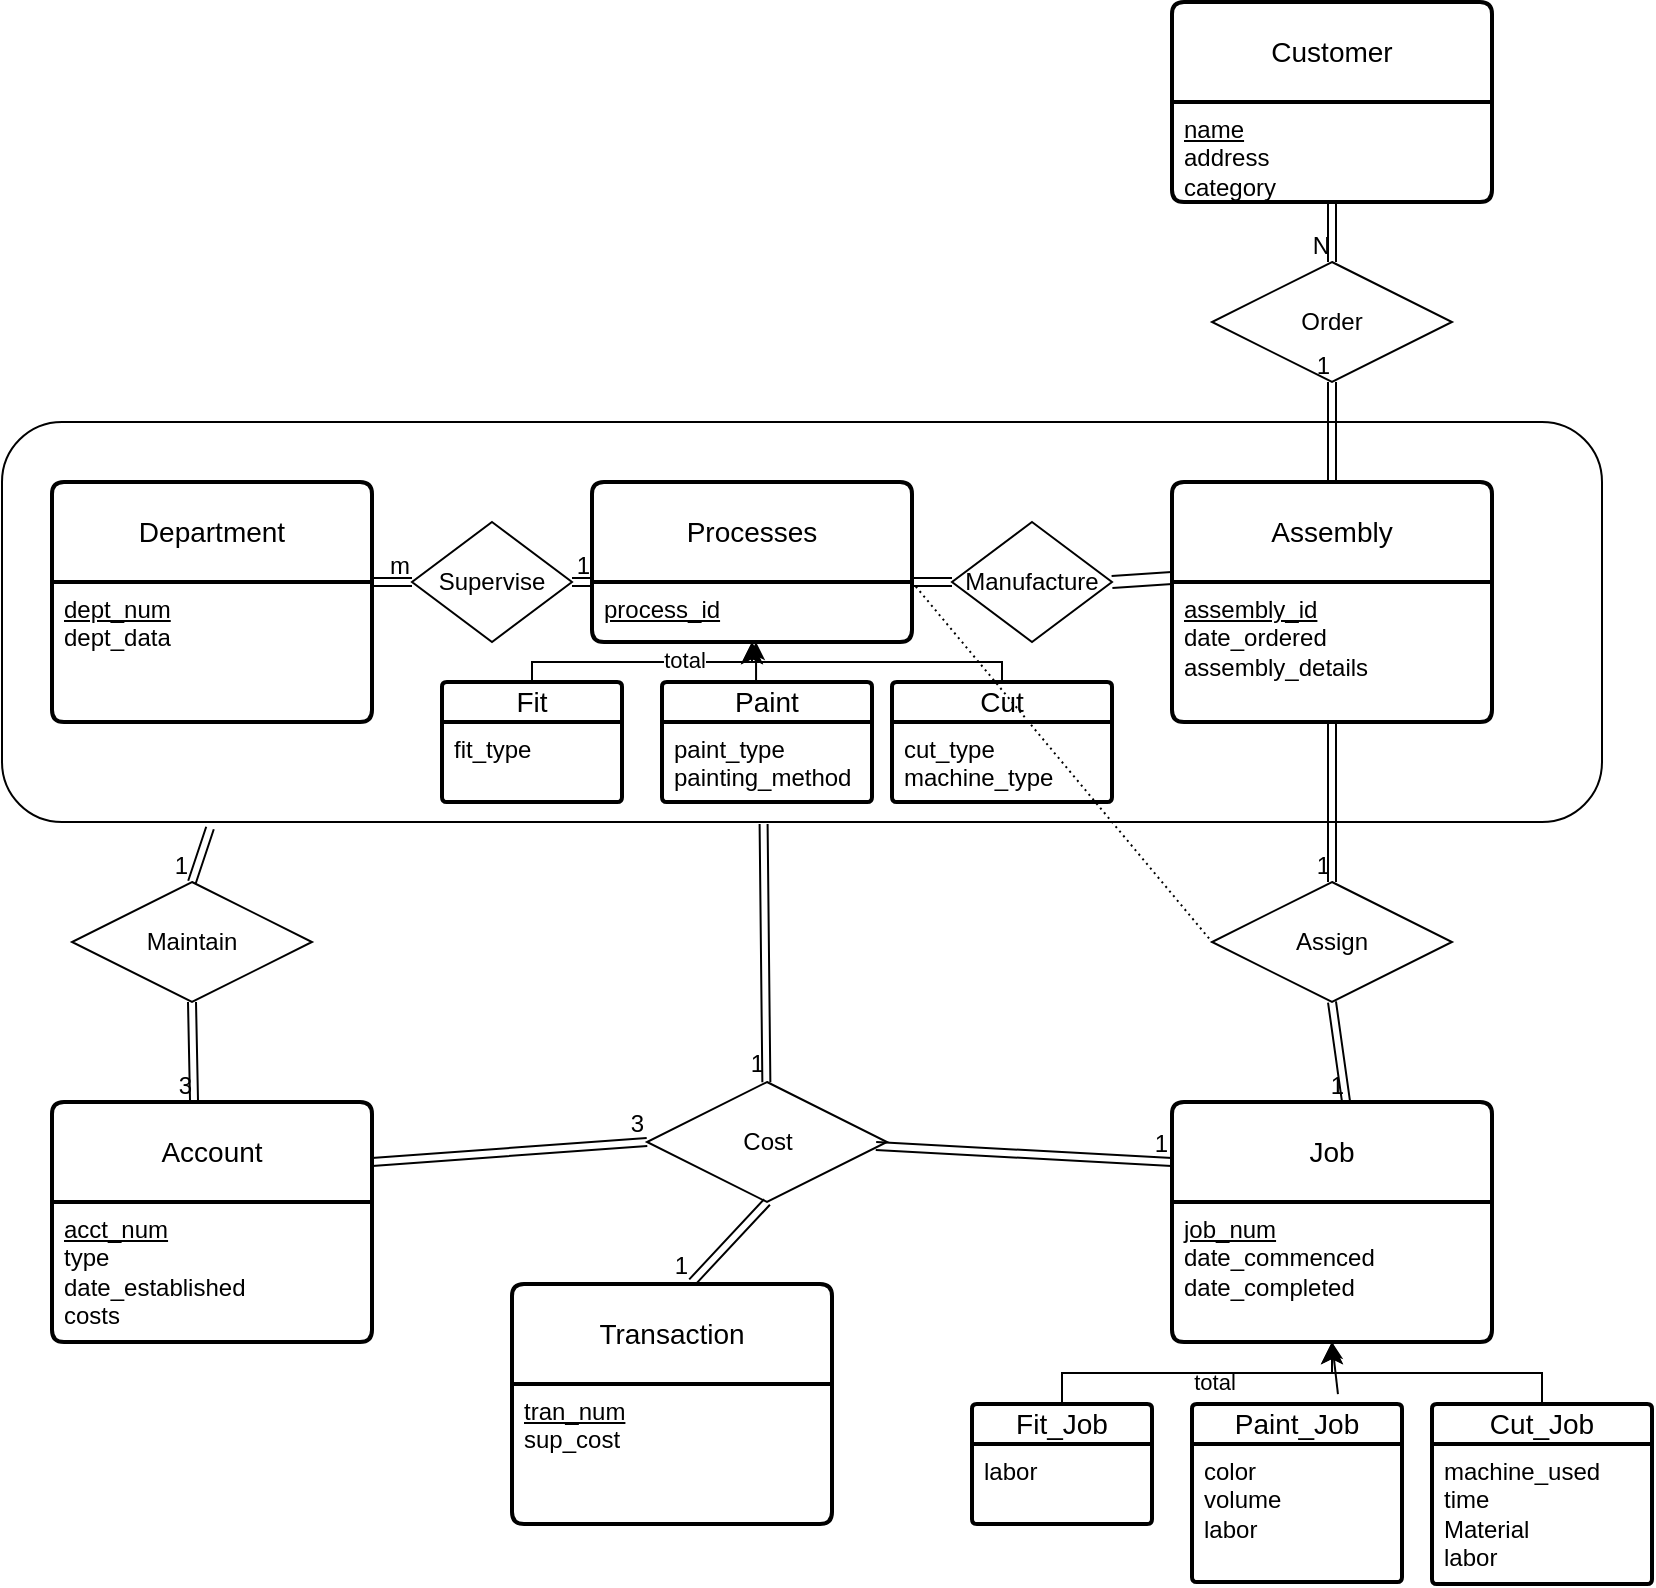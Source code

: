 <mxfile version="21.8.2" type="github">
  <diagram id="R2lEEEUBdFMjLlhIrx00" name="Page-1">
    <mxGraphModel dx="954" dy="602" grid="1" gridSize="10" guides="1" tooltips="1" connect="1" arrows="1" fold="1" page="1" pageScale="1" pageWidth="850" pageHeight="1100" math="0" shadow="0" extFonts="Permanent Marker^https://fonts.googleapis.com/css?family=Permanent+Marker">
      <root>
        <mxCell id="0" />
        <mxCell id="1" parent="0" />
        <mxCell id="kHFKjKP2GJQcHjbetvcE-1" value="" style="rounded=1;whiteSpace=wrap;html=1;" vertex="1" parent="1">
          <mxGeometry x="25" y="220" width="800" height="200" as="geometry" />
        </mxCell>
        <mxCell id="kHFKjKP2GJQcHjbetvcE-2" value="Customer" style="swimlane;childLayout=stackLayout;horizontal=1;startSize=50;horizontalStack=0;rounded=1;fontSize=14;fontStyle=0;strokeWidth=2;resizeParent=0;resizeLast=1;shadow=0;dashed=0;align=center;arcSize=4;whiteSpace=wrap;html=1;" vertex="1" parent="1">
          <mxGeometry x="610" y="10" width="160" height="100" as="geometry" />
        </mxCell>
        <mxCell id="kHFKjKP2GJQcHjbetvcE-3" value="&lt;div&gt;&lt;u&gt;name&lt;/u&gt;&lt;/div&gt;&lt;div&gt;address&lt;/div&gt;&lt;div&gt;category&lt;br&gt;&lt;/div&gt;" style="align=left;strokeColor=none;fillColor=none;spacingLeft=4;fontSize=12;verticalAlign=top;resizable=0;rotatable=0;part=1;html=1;" vertex="1" parent="kHFKjKP2GJQcHjbetvcE-2">
          <mxGeometry y="50" width="160" height="50" as="geometry" />
        </mxCell>
        <mxCell id="kHFKjKP2GJQcHjbetvcE-4" style="edgeStyle=orthogonalEdgeStyle;rounded=0;orthogonalLoop=1;jettySize=auto;html=1;exitX=0.5;exitY=1;exitDx=0;exitDy=0;" edge="1" parent="kHFKjKP2GJQcHjbetvcE-2" source="kHFKjKP2GJQcHjbetvcE-3" target="kHFKjKP2GJQcHjbetvcE-3">
          <mxGeometry relative="1" as="geometry" />
        </mxCell>
        <mxCell id="kHFKjKP2GJQcHjbetvcE-5" value="Order" style="shape=rhombus;perimeter=rhombusPerimeter;whiteSpace=wrap;html=1;align=center;" vertex="1" parent="1">
          <mxGeometry x="630" y="140" width="120" height="60" as="geometry" />
        </mxCell>
        <mxCell id="kHFKjKP2GJQcHjbetvcE-6" value="Assembly" style="swimlane;childLayout=stackLayout;horizontal=1;startSize=50;horizontalStack=0;rounded=1;fontSize=14;fontStyle=0;strokeWidth=2;resizeParent=0;resizeLast=1;shadow=0;dashed=0;align=center;arcSize=4;whiteSpace=wrap;html=1;" vertex="1" parent="1">
          <mxGeometry x="610" y="250" width="160" height="120" as="geometry" />
        </mxCell>
        <mxCell id="kHFKjKP2GJQcHjbetvcE-7" value="&lt;div&gt;&lt;u&gt;assembly_id&lt;/u&gt;&lt;/div&gt;&lt;div&gt;date_ordered&lt;/div&gt;&lt;div&gt;assembly_details&lt;br&gt;&lt;/div&gt;" style="align=left;strokeColor=none;fillColor=none;spacingLeft=4;fontSize=12;verticalAlign=top;resizable=0;rotatable=0;part=1;html=1;" vertex="1" parent="kHFKjKP2GJQcHjbetvcE-6">
          <mxGeometry y="50" width="160" height="70" as="geometry" />
        </mxCell>
        <mxCell id="kHFKjKP2GJQcHjbetvcE-8" value="Processes" style="swimlane;childLayout=stackLayout;horizontal=1;startSize=50;horizontalStack=0;rounded=1;fontSize=14;fontStyle=0;strokeWidth=2;resizeParent=0;resizeLast=1;shadow=0;dashed=0;align=center;arcSize=4;whiteSpace=wrap;html=1;" vertex="1" parent="1">
          <mxGeometry x="320" y="250" width="160" height="80" as="geometry" />
        </mxCell>
        <mxCell id="kHFKjKP2GJQcHjbetvcE-9" value="&lt;u&gt;process_id&lt;/u&gt;" style="align=left;strokeColor=none;fillColor=none;spacingLeft=4;fontSize=12;verticalAlign=top;resizable=0;rotatable=0;part=1;html=1;" vertex="1" parent="kHFKjKP2GJQcHjbetvcE-8">
          <mxGeometry y="50" width="160" height="30" as="geometry" />
        </mxCell>
        <mxCell id="kHFKjKP2GJQcHjbetvcE-10" value="Manufacture" style="shape=rhombus;perimeter=rhombusPerimeter;whiteSpace=wrap;html=1;align=center;" vertex="1" parent="1">
          <mxGeometry x="500" y="270" width="80" height="60" as="geometry" />
        </mxCell>
        <mxCell id="kHFKjKP2GJQcHjbetvcE-11" value="Supervise" style="shape=rhombus;perimeter=rhombusPerimeter;whiteSpace=wrap;html=1;align=center;" vertex="1" parent="1">
          <mxGeometry x="230" y="270" width="80" height="60" as="geometry" />
        </mxCell>
        <mxCell id="kHFKjKP2GJQcHjbetvcE-16" value="Department" style="swimlane;childLayout=stackLayout;horizontal=1;startSize=50;horizontalStack=0;rounded=1;fontSize=14;fontStyle=0;strokeWidth=2;resizeParent=0;resizeLast=1;shadow=0;dashed=0;align=center;arcSize=4;whiteSpace=wrap;html=1;" vertex="1" parent="1">
          <mxGeometry x="50" y="250" width="160" height="120" as="geometry" />
        </mxCell>
        <mxCell id="kHFKjKP2GJQcHjbetvcE-17" value="&lt;div&gt;&lt;u&gt;dept_num&lt;/u&gt;&lt;/div&gt;&lt;div&gt;dept_data&lt;br&gt;&lt;/div&gt;" style="align=left;strokeColor=none;fillColor=none;spacingLeft=4;fontSize=12;verticalAlign=top;resizable=0;rotatable=0;part=1;html=1;" vertex="1" parent="kHFKjKP2GJQcHjbetvcE-16">
          <mxGeometry y="50" width="160" height="70" as="geometry" />
        </mxCell>
        <mxCell id="kHFKjKP2GJQcHjbetvcE-20" value="Fit" style="swimlane;childLayout=stackLayout;horizontal=1;startSize=20;horizontalStack=0;rounded=1;fontSize=14;fontStyle=0;strokeWidth=2;resizeParent=0;resizeLast=1;shadow=0;dashed=0;align=center;arcSize=4;whiteSpace=wrap;html=1;" vertex="1" parent="1">
          <mxGeometry x="245" y="350" width="90" height="60" as="geometry">
            <mxRectangle x="210" y="10" width="60" height="50" as="alternateBounds" />
          </mxGeometry>
        </mxCell>
        <mxCell id="kHFKjKP2GJQcHjbetvcE-21" value="fit_type" style="align=left;strokeColor=none;fillColor=none;spacingLeft=4;fontSize=12;verticalAlign=top;resizable=0;rotatable=0;part=1;html=1;" vertex="1" parent="kHFKjKP2GJQcHjbetvcE-20">
          <mxGeometry y="20" width="90" height="40" as="geometry" />
        </mxCell>
        <mxCell id="kHFKjKP2GJQcHjbetvcE-23" value="Paint" style="swimlane;childLayout=stackLayout;horizontal=1;startSize=20;horizontalStack=0;rounded=1;fontSize=14;fontStyle=0;strokeWidth=2;resizeParent=0;resizeLast=1;shadow=0;dashed=0;align=center;arcSize=4;whiteSpace=wrap;html=1;" vertex="1" parent="1">
          <mxGeometry x="355" y="350" width="105" height="60" as="geometry">
            <mxRectangle x="210" y="10" width="60" height="50" as="alternateBounds" />
          </mxGeometry>
        </mxCell>
        <mxCell id="kHFKjKP2GJQcHjbetvcE-24" value="&lt;div&gt;paint_type&lt;/div&gt;&lt;div&gt;painting_method&lt;/div&gt;&lt;div&gt;&lt;br&gt;&lt;/div&gt;" style="align=left;strokeColor=none;fillColor=none;spacingLeft=4;fontSize=12;verticalAlign=top;resizable=0;rotatable=0;part=1;html=1;" vertex="1" parent="kHFKjKP2GJQcHjbetvcE-23">
          <mxGeometry y="20" width="105" height="40" as="geometry" />
        </mxCell>
        <mxCell id="kHFKjKP2GJQcHjbetvcE-25" value="Cut" style="swimlane;childLayout=stackLayout;horizontal=1;startSize=20;horizontalStack=0;rounded=1;fontSize=14;fontStyle=0;strokeWidth=2;resizeParent=0;resizeLast=1;shadow=0;dashed=0;align=center;arcSize=4;whiteSpace=wrap;html=1;" vertex="1" parent="1">
          <mxGeometry x="470" y="350" width="110" height="60" as="geometry">
            <mxRectangle x="210" y="10" width="60" height="50" as="alternateBounds" />
          </mxGeometry>
        </mxCell>
        <mxCell id="kHFKjKP2GJQcHjbetvcE-26" value="&lt;div&gt;cut_type&lt;/div&gt;&lt;div&gt;machine_type&lt;br&gt;&lt;/div&gt;" style="align=left;strokeColor=none;fillColor=none;spacingLeft=4;fontSize=12;verticalAlign=top;resizable=0;rotatable=0;part=1;html=1;" vertex="1" parent="kHFKjKP2GJQcHjbetvcE-25">
          <mxGeometry y="20" width="110" height="40" as="geometry" />
        </mxCell>
        <mxCell id="kHFKjKP2GJQcHjbetvcE-29" value="" style="edgeStyle=elbowEdgeStyle;elbow=vertical;endArrow=classic;html=1;curved=0;rounded=0;endSize=8;startSize=8;exitX=0.5;exitY=0;exitDx=0;exitDy=0;entryX=0.5;entryY=1;entryDx=0;entryDy=0;" edge="1" parent="1" source="kHFKjKP2GJQcHjbetvcE-20" target="kHFKjKP2GJQcHjbetvcE-9">
          <mxGeometry width="50" height="50" relative="1" as="geometry">
            <mxPoint x="400" y="180" as="sourcePoint" />
            <mxPoint x="450" y="130" as="targetPoint" />
          </mxGeometry>
        </mxCell>
        <mxCell id="kHFKjKP2GJQcHjbetvcE-32" value="total" style="edgeLabel;html=1;align=center;verticalAlign=middle;resizable=0;points=[];" vertex="1" connectable="0" parent="kHFKjKP2GJQcHjbetvcE-29">
          <mxGeometry x="0.323" y="1" relative="1" as="geometry">
            <mxPoint as="offset" />
          </mxGeometry>
        </mxCell>
        <mxCell id="kHFKjKP2GJQcHjbetvcE-30" value="" style="edgeStyle=elbowEdgeStyle;elbow=vertical;endArrow=classic;html=1;curved=0;rounded=0;endSize=8;startSize=8;exitX=0.5;exitY=0;exitDx=0;exitDy=0;entryX=0.5;entryY=1;entryDx=0;entryDy=0;" edge="1" parent="1" source="kHFKjKP2GJQcHjbetvcE-25" target="kHFKjKP2GJQcHjbetvcE-8">
          <mxGeometry width="50" height="50" relative="1" as="geometry">
            <mxPoint x="400" y="180" as="sourcePoint" />
            <mxPoint x="450" y="130" as="targetPoint" />
          </mxGeometry>
        </mxCell>
        <mxCell id="kHFKjKP2GJQcHjbetvcE-31" value="" style="endArrow=classic;html=1;rounded=0;exitX=0.448;exitY=0.017;exitDx=0;exitDy=0;exitPerimeter=0;" edge="1" parent="1" source="kHFKjKP2GJQcHjbetvcE-23">
          <mxGeometry width="50" height="50" relative="1" as="geometry">
            <mxPoint x="400" y="180" as="sourcePoint" />
            <mxPoint x="402" y="330" as="targetPoint" />
          </mxGeometry>
        </mxCell>
        <mxCell id="kHFKjKP2GJQcHjbetvcE-33" value="" style="shape=link;html=1;rounded=0;exitX=1;exitY=0.5;exitDx=0;exitDy=0;entryX=0;entryY=0;entryDx=0;entryDy=0;" edge="1" parent="1" source="kHFKjKP2GJQcHjbetvcE-11" target="kHFKjKP2GJQcHjbetvcE-9">
          <mxGeometry relative="1" as="geometry">
            <mxPoint x="340" y="160" as="sourcePoint" />
            <mxPoint x="500" y="160" as="targetPoint" />
          </mxGeometry>
        </mxCell>
        <mxCell id="kHFKjKP2GJQcHjbetvcE-34" value="1" style="resizable=0;html=1;whiteSpace=wrap;align=right;verticalAlign=bottom;" connectable="0" vertex="1" parent="kHFKjKP2GJQcHjbetvcE-33">
          <mxGeometry x="1" relative="1" as="geometry" />
        </mxCell>
        <mxCell id="kHFKjKP2GJQcHjbetvcE-35" value="" style="shape=link;html=1;rounded=0;exitX=1;exitY=0;exitDx=0;exitDy=0;entryX=0;entryY=0.5;entryDx=0;entryDy=0;" edge="1" parent="1" source="kHFKjKP2GJQcHjbetvcE-9" target="kHFKjKP2GJQcHjbetvcE-10">
          <mxGeometry relative="1" as="geometry">
            <mxPoint x="340" y="160" as="sourcePoint" />
            <mxPoint x="500" y="160" as="targetPoint" />
          </mxGeometry>
        </mxCell>
        <mxCell id="kHFKjKP2GJQcHjbetvcE-36" value="" style="resizable=0;html=1;whiteSpace=wrap;align=right;verticalAlign=bottom;" connectable="0" vertex="1" parent="kHFKjKP2GJQcHjbetvcE-35">
          <mxGeometry x="1" relative="1" as="geometry" />
        </mxCell>
        <mxCell id="kHFKjKP2GJQcHjbetvcE-37" value="" style="shape=link;html=1;rounded=0;exitX=1;exitY=0;exitDx=0;exitDy=0;" edge="1" parent="1" source="kHFKjKP2GJQcHjbetvcE-17" target="kHFKjKP2GJQcHjbetvcE-11">
          <mxGeometry relative="1" as="geometry">
            <mxPoint x="340" y="160" as="sourcePoint" />
            <mxPoint x="500" y="160" as="targetPoint" />
          </mxGeometry>
        </mxCell>
        <mxCell id="kHFKjKP2GJQcHjbetvcE-38" value="m" style="resizable=0;html=1;whiteSpace=wrap;align=right;verticalAlign=bottom;" connectable="0" vertex="1" parent="kHFKjKP2GJQcHjbetvcE-37">
          <mxGeometry x="1" relative="1" as="geometry" />
        </mxCell>
        <mxCell id="kHFKjKP2GJQcHjbetvcE-39" value="" style="shape=link;html=1;rounded=0;exitX=1;exitY=0.5;exitDx=0;exitDy=0;width=6;entryX=0;entryY=0.4;entryDx=0;entryDy=0;entryPerimeter=0;" edge="1" parent="1" source="kHFKjKP2GJQcHjbetvcE-10" target="kHFKjKP2GJQcHjbetvcE-6">
          <mxGeometry relative="1" as="geometry">
            <mxPoint x="220" y="310" as="sourcePoint" />
            <mxPoint x="240" y="310" as="targetPoint" />
          </mxGeometry>
        </mxCell>
        <mxCell id="kHFKjKP2GJQcHjbetvcE-41" value="" style="shape=link;html=1;rounded=0;exitX=0.5;exitY=1;exitDx=0;exitDy=0;" edge="1" parent="1" source="kHFKjKP2GJQcHjbetvcE-3" target="kHFKjKP2GJQcHjbetvcE-5">
          <mxGeometry relative="1" as="geometry">
            <mxPoint x="340" y="250" as="sourcePoint" />
            <mxPoint x="500" y="250" as="targetPoint" />
          </mxGeometry>
        </mxCell>
        <mxCell id="kHFKjKP2GJQcHjbetvcE-42" value="N" style="resizable=0;html=1;whiteSpace=wrap;align=right;verticalAlign=bottom;" connectable="0" vertex="1" parent="kHFKjKP2GJQcHjbetvcE-41">
          <mxGeometry x="1" relative="1" as="geometry" />
        </mxCell>
        <mxCell id="kHFKjKP2GJQcHjbetvcE-43" value="" style="shape=link;html=1;rounded=0;entryX=0.5;entryY=1;entryDx=0;entryDy=0;exitX=0.5;exitY=0;exitDx=0;exitDy=0;" edge="1" parent="1" source="kHFKjKP2GJQcHjbetvcE-6" target="kHFKjKP2GJQcHjbetvcE-5">
          <mxGeometry relative="1" as="geometry">
            <mxPoint x="340" y="250" as="sourcePoint" />
            <mxPoint x="500" y="250" as="targetPoint" />
          </mxGeometry>
        </mxCell>
        <mxCell id="kHFKjKP2GJQcHjbetvcE-44" value="1" style="resizable=0;html=1;whiteSpace=wrap;align=right;verticalAlign=bottom;" connectable="0" vertex="1" parent="kHFKjKP2GJQcHjbetvcE-43">
          <mxGeometry x="1" relative="1" as="geometry" />
        </mxCell>
        <mxCell id="kHFKjKP2GJQcHjbetvcE-45" value="Account" style="swimlane;childLayout=stackLayout;horizontal=1;startSize=50;horizontalStack=0;rounded=1;fontSize=14;fontStyle=0;strokeWidth=2;resizeParent=0;resizeLast=1;shadow=0;dashed=0;align=center;arcSize=4;whiteSpace=wrap;html=1;" vertex="1" parent="1">
          <mxGeometry x="50" y="560" width="160" height="120" as="geometry" />
        </mxCell>
        <mxCell id="kHFKjKP2GJQcHjbetvcE-46" value="&lt;div&gt;&lt;u&gt;acct_num&lt;/u&gt;&lt;/div&gt;&lt;div&gt;type&lt;/div&gt;&lt;div&gt;date_established&lt;/div&gt;&lt;div&gt;costs&lt;br&gt;&lt;/div&gt;" style="align=left;strokeColor=none;fillColor=none;spacingLeft=4;fontSize=12;verticalAlign=top;resizable=0;rotatable=0;part=1;html=1;" vertex="1" parent="kHFKjKP2GJQcHjbetvcE-45">
          <mxGeometry y="50" width="160" height="70" as="geometry" />
        </mxCell>
        <mxCell id="kHFKjKP2GJQcHjbetvcE-51" value="Job" style="swimlane;childLayout=stackLayout;horizontal=1;startSize=50;horizontalStack=0;rounded=1;fontSize=14;fontStyle=0;strokeWidth=2;resizeParent=0;resizeLast=1;shadow=0;dashed=0;align=center;arcSize=4;whiteSpace=wrap;html=1;" vertex="1" parent="1">
          <mxGeometry x="610" y="560" width="160" height="120" as="geometry" />
        </mxCell>
        <mxCell id="kHFKjKP2GJQcHjbetvcE-52" value="&lt;div&gt;&lt;u&gt;job_num&lt;/u&gt;&lt;/div&gt;&lt;div&gt;date_commenced&lt;/div&gt;&lt;div&gt;date_completed&lt;br&gt;&lt;/div&gt;" style="align=left;strokeColor=none;fillColor=none;spacingLeft=4;fontSize=12;verticalAlign=top;resizable=0;rotatable=0;part=1;html=1;" vertex="1" parent="kHFKjKP2GJQcHjbetvcE-51">
          <mxGeometry y="50" width="160" height="70" as="geometry" />
        </mxCell>
        <mxCell id="kHFKjKP2GJQcHjbetvcE-53" value="Assign" style="shape=rhombus;perimeter=rhombusPerimeter;whiteSpace=wrap;html=1;align=center;" vertex="1" parent="1">
          <mxGeometry x="630" y="450" width="120" height="60" as="geometry" />
        </mxCell>
        <mxCell id="kHFKjKP2GJQcHjbetvcE-54" value="" style="shape=link;html=1;rounded=0;entryX=0.5;entryY=0;entryDx=0;entryDy=0;exitX=0.5;exitY=1;exitDx=0;exitDy=0;" edge="1" parent="1" source="kHFKjKP2GJQcHjbetvcE-7" target="kHFKjKP2GJQcHjbetvcE-53">
          <mxGeometry relative="1" as="geometry">
            <mxPoint x="340" y="460" as="sourcePoint" />
            <mxPoint x="500" y="460" as="targetPoint" />
          </mxGeometry>
        </mxCell>
        <mxCell id="kHFKjKP2GJQcHjbetvcE-55" value="1" style="resizable=0;html=1;whiteSpace=wrap;align=right;verticalAlign=bottom;" connectable="0" vertex="1" parent="kHFKjKP2GJQcHjbetvcE-54">
          <mxGeometry x="1" relative="1" as="geometry" />
        </mxCell>
        <mxCell id="kHFKjKP2GJQcHjbetvcE-56" value="" style="endArrow=none;html=1;rounded=0;dashed=1;dashPattern=1 2;exitX=1;exitY=0;exitDx=0;exitDy=0;entryX=0;entryY=0.5;entryDx=0;entryDy=0;" edge="1" parent="1" source="kHFKjKP2GJQcHjbetvcE-9" target="kHFKjKP2GJQcHjbetvcE-53">
          <mxGeometry relative="1" as="geometry">
            <mxPoint x="340" y="460" as="sourcePoint" />
            <mxPoint x="500" y="460" as="targetPoint" />
          </mxGeometry>
        </mxCell>
        <mxCell id="kHFKjKP2GJQcHjbetvcE-57" value="" style="resizable=0;html=1;whiteSpace=wrap;align=right;verticalAlign=bottom;" connectable="0" vertex="1" parent="kHFKjKP2GJQcHjbetvcE-56">
          <mxGeometry x="1" relative="1" as="geometry" />
        </mxCell>
        <mxCell id="kHFKjKP2GJQcHjbetvcE-58" value="" style="shape=link;html=1;rounded=0;entryX=0.544;entryY=0;entryDx=0;entryDy=0;entryPerimeter=0;exitX=0.5;exitY=1;exitDx=0;exitDy=0;" edge="1" parent="1" source="kHFKjKP2GJQcHjbetvcE-53" target="kHFKjKP2GJQcHjbetvcE-51">
          <mxGeometry relative="1" as="geometry">
            <mxPoint x="340" y="460" as="sourcePoint" />
            <mxPoint x="500" y="460" as="targetPoint" />
          </mxGeometry>
        </mxCell>
        <mxCell id="kHFKjKP2GJQcHjbetvcE-59" value="1" style="resizable=0;html=1;whiteSpace=wrap;align=right;verticalAlign=bottom;" connectable="0" vertex="1" parent="kHFKjKP2GJQcHjbetvcE-58">
          <mxGeometry x="1" relative="1" as="geometry" />
        </mxCell>
        <mxCell id="kHFKjKP2GJQcHjbetvcE-60" value="Maintain" style="shape=rhombus;perimeter=rhombusPerimeter;whiteSpace=wrap;html=1;align=center;" vertex="1" parent="1">
          <mxGeometry x="60" y="450" width="120" height="60" as="geometry" />
        </mxCell>
        <mxCell id="kHFKjKP2GJQcHjbetvcE-61" value="" style="shape=link;html=1;rounded=0;exitX=0.13;exitY=1.015;exitDx=0;exitDy=0;exitPerimeter=0;entryX=0.5;entryY=0;entryDx=0;entryDy=0;" edge="1" parent="1" source="kHFKjKP2GJQcHjbetvcE-1" target="kHFKjKP2GJQcHjbetvcE-60">
          <mxGeometry relative="1" as="geometry">
            <mxPoint x="340" y="580" as="sourcePoint" />
            <mxPoint x="500" y="580" as="targetPoint" />
          </mxGeometry>
        </mxCell>
        <mxCell id="kHFKjKP2GJQcHjbetvcE-62" value="1" style="resizable=0;html=1;whiteSpace=wrap;align=right;verticalAlign=bottom;" connectable="0" vertex="1" parent="kHFKjKP2GJQcHjbetvcE-61">
          <mxGeometry x="1" relative="1" as="geometry" />
        </mxCell>
        <mxCell id="kHFKjKP2GJQcHjbetvcE-63" value="" style="shape=link;html=1;rounded=0;exitX=0.5;exitY=1;exitDx=0;exitDy=0;entryX=0.444;entryY=0.008;entryDx=0;entryDy=0;entryPerimeter=0;" edge="1" parent="1" source="kHFKjKP2GJQcHjbetvcE-60" target="kHFKjKP2GJQcHjbetvcE-45">
          <mxGeometry relative="1" as="geometry">
            <mxPoint x="340" y="580" as="sourcePoint" />
            <mxPoint x="500" y="580" as="targetPoint" />
          </mxGeometry>
        </mxCell>
        <mxCell id="kHFKjKP2GJQcHjbetvcE-64" value="3" style="resizable=0;html=1;whiteSpace=wrap;align=right;verticalAlign=bottom;" connectable="0" vertex="1" parent="kHFKjKP2GJQcHjbetvcE-63">
          <mxGeometry x="1" relative="1" as="geometry" />
        </mxCell>
        <mxCell id="kHFKjKP2GJQcHjbetvcE-65" value="Fit_Job" style="swimlane;childLayout=stackLayout;horizontal=1;startSize=20;horizontalStack=0;rounded=1;fontSize=14;fontStyle=0;strokeWidth=2;resizeParent=0;resizeLast=1;shadow=0;dashed=0;align=center;arcSize=4;whiteSpace=wrap;html=1;" vertex="1" parent="1">
          <mxGeometry x="510" y="711" width="90" height="60" as="geometry">
            <mxRectangle x="210" y="10" width="60" height="50" as="alternateBounds" />
          </mxGeometry>
        </mxCell>
        <mxCell id="kHFKjKP2GJQcHjbetvcE-66" value="labor" style="align=left;strokeColor=none;fillColor=none;spacingLeft=4;fontSize=12;verticalAlign=top;resizable=0;rotatable=0;part=1;html=1;" vertex="1" parent="kHFKjKP2GJQcHjbetvcE-65">
          <mxGeometry y="20" width="90" height="40" as="geometry" />
        </mxCell>
        <mxCell id="kHFKjKP2GJQcHjbetvcE-67" value="Paint_Job" style="swimlane;childLayout=stackLayout;horizontal=1;startSize=20;horizontalStack=0;rounded=1;fontSize=14;fontStyle=0;strokeWidth=2;resizeParent=0;resizeLast=1;shadow=0;dashed=0;align=center;arcSize=4;whiteSpace=wrap;html=1;" vertex="1" parent="1">
          <mxGeometry x="620" y="711" width="105" height="89" as="geometry">
            <mxRectangle x="210" y="10" width="60" height="50" as="alternateBounds" />
          </mxGeometry>
        </mxCell>
        <mxCell id="kHFKjKP2GJQcHjbetvcE-68" value="&lt;div&gt;color&lt;/div&gt;&lt;div&gt;volume&lt;/div&gt;&lt;div&gt;labor&lt;br&gt;&lt;/div&gt;" style="align=left;strokeColor=none;fillColor=none;spacingLeft=4;fontSize=12;verticalAlign=top;resizable=0;rotatable=0;part=1;html=1;" vertex="1" parent="kHFKjKP2GJQcHjbetvcE-67">
          <mxGeometry y="20" width="105" height="69" as="geometry" />
        </mxCell>
        <mxCell id="kHFKjKP2GJQcHjbetvcE-69" value="Cut_Job" style="swimlane;childLayout=stackLayout;horizontal=1;startSize=20;horizontalStack=0;rounded=1;fontSize=14;fontStyle=0;strokeWidth=2;resizeParent=0;resizeLast=1;shadow=0;dashed=0;align=center;arcSize=4;whiteSpace=wrap;html=1;" vertex="1" parent="1">
          <mxGeometry x="740" y="711" width="110" height="90" as="geometry">
            <mxRectangle x="740" y="730" width="60" height="50" as="alternateBounds" />
          </mxGeometry>
        </mxCell>
        <mxCell id="kHFKjKP2GJQcHjbetvcE-70" value="&lt;div&gt;machine_used&lt;/div&gt;&lt;div&gt;time&lt;/div&gt;&lt;div&gt;Material&lt;/div&gt;&lt;div&gt;labor&lt;br&gt;&lt;/div&gt;" style="align=left;strokeColor=none;fillColor=none;spacingLeft=4;fontSize=12;verticalAlign=top;resizable=0;rotatable=0;part=1;html=1;" vertex="1" parent="kHFKjKP2GJQcHjbetvcE-69">
          <mxGeometry y="20" width="110" height="70" as="geometry" />
        </mxCell>
        <mxCell id="kHFKjKP2GJQcHjbetvcE-71" value="total" style="edgeLabel;html=1;align=center;verticalAlign=middle;resizable=0;points=[];" vertex="1" connectable="0" parent="1">
          <mxGeometry x="631" y="700" as="geometry" />
        </mxCell>
        <mxCell id="kHFKjKP2GJQcHjbetvcE-72" value="Cost" style="shape=rhombus;perimeter=rhombusPerimeter;whiteSpace=wrap;html=1;align=center;" vertex="1" parent="1">
          <mxGeometry x="347.5" y="550" width="120" height="60" as="geometry" />
        </mxCell>
        <mxCell id="kHFKjKP2GJQcHjbetvcE-73" value="" style="shape=link;html=1;rounded=0;exitX=0.476;exitY=1.005;exitDx=0;exitDy=0;exitPerimeter=0;" edge="1" parent="1" source="kHFKjKP2GJQcHjbetvcE-1" target="kHFKjKP2GJQcHjbetvcE-72">
          <mxGeometry relative="1" as="geometry">
            <mxPoint x="340" y="580" as="sourcePoint" />
            <mxPoint x="500" y="580" as="targetPoint" />
          </mxGeometry>
        </mxCell>
        <mxCell id="kHFKjKP2GJQcHjbetvcE-74" value="1" style="resizable=0;html=1;whiteSpace=wrap;align=right;verticalAlign=bottom;" connectable="0" vertex="1" parent="kHFKjKP2GJQcHjbetvcE-73">
          <mxGeometry x="1" relative="1" as="geometry" />
        </mxCell>
        <mxCell id="kHFKjKP2GJQcHjbetvcE-75" value="" style="shape=link;html=1;rounded=0;entryX=0;entryY=0.25;entryDx=0;entryDy=0;exitX=0.954;exitY=0.533;exitDx=0;exitDy=0;exitPerimeter=0;" edge="1" parent="1" source="kHFKjKP2GJQcHjbetvcE-72" target="kHFKjKP2GJQcHjbetvcE-51">
          <mxGeometry relative="1" as="geometry">
            <mxPoint x="340" y="580" as="sourcePoint" />
            <mxPoint x="500" y="580" as="targetPoint" />
          </mxGeometry>
        </mxCell>
        <mxCell id="kHFKjKP2GJQcHjbetvcE-76" value="1" style="resizable=0;html=1;whiteSpace=wrap;align=right;verticalAlign=bottom;" connectable="0" vertex="1" parent="kHFKjKP2GJQcHjbetvcE-75">
          <mxGeometry x="1" relative="1" as="geometry" />
        </mxCell>
        <mxCell id="kHFKjKP2GJQcHjbetvcE-77" value="" style="shape=link;html=1;rounded=0;exitX=1;exitY=0.25;exitDx=0;exitDy=0;entryX=0;entryY=0.5;entryDx=0;entryDy=0;" edge="1" parent="1" source="kHFKjKP2GJQcHjbetvcE-45" target="kHFKjKP2GJQcHjbetvcE-72">
          <mxGeometry relative="1" as="geometry">
            <mxPoint x="340" y="580" as="sourcePoint" />
            <mxPoint x="500" y="580" as="targetPoint" />
          </mxGeometry>
        </mxCell>
        <mxCell id="kHFKjKP2GJQcHjbetvcE-78" value="3" style="resizable=0;html=1;whiteSpace=wrap;align=right;verticalAlign=bottom;" connectable="0" vertex="1" parent="kHFKjKP2GJQcHjbetvcE-77">
          <mxGeometry x="1" relative="1" as="geometry" />
        </mxCell>
        <mxCell id="kHFKjKP2GJQcHjbetvcE-79" value="Transaction" style="swimlane;childLayout=stackLayout;horizontal=1;startSize=50;horizontalStack=0;rounded=1;fontSize=14;fontStyle=0;strokeWidth=2;resizeParent=0;resizeLast=1;shadow=0;dashed=0;align=center;arcSize=4;whiteSpace=wrap;html=1;" vertex="1" parent="1">
          <mxGeometry x="280" y="651" width="160" height="120" as="geometry" />
        </mxCell>
        <mxCell id="kHFKjKP2GJQcHjbetvcE-80" value="&lt;div&gt;&lt;u&gt;tran_num&lt;/u&gt;&lt;/div&gt;&lt;div&gt;sup_cost&lt;br&gt;&lt;/div&gt;" style="align=left;strokeColor=none;fillColor=none;spacingLeft=4;fontSize=12;verticalAlign=top;resizable=0;rotatable=0;part=1;html=1;" vertex="1" parent="kHFKjKP2GJQcHjbetvcE-79">
          <mxGeometry y="50" width="160" height="70" as="geometry" />
        </mxCell>
        <mxCell id="kHFKjKP2GJQcHjbetvcE-81" value="" style="shape=link;html=1;rounded=0;exitX=0.5;exitY=1;exitDx=0;exitDy=0;entryX=0.563;entryY=-0.008;entryDx=0;entryDy=0;entryPerimeter=0;" edge="1" parent="1" source="kHFKjKP2GJQcHjbetvcE-72" target="kHFKjKP2GJQcHjbetvcE-79">
          <mxGeometry relative="1" as="geometry">
            <mxPoint x="340" y="580" as="sourcePoint" />
            <mxPoint x="500" y="580" as="targetPoint" />
          </mxGeometry>
        </mxCell>
        <mxCell id="kHFKjKP2GJQcHjbetvcE-82" value="1" style="resizable=0;html=1;whiteSpace=wrap;align=right;verticalAlign=bottom;" connectable="0" vertex="1" parent="kHFKjKP2GJQcHjbetvcE-81">
          <mxGeometry x="1" relative="1" as="geometry" />
        </mxCell>
        <mxCell id="kHFKjKP2GJQcHjbetvcE-83" value="" style="edgeStyle=elbowEdgeStyle;elbow=vertical;endArrow=classic;html=1;curved=0;rounded=0;endSize=8;startSize=8;exitX=0.5;exitY=0;exitDx=0;exitDy=0;entryX=0.5;entryY=1;entryDx=0;entryDy=0;" edge="1" parent="1" source="kHFKjKP2GJQcHjbetvcE-65" target="kHFKjKP2GJQcHjbetvcE-52">
          <mxGeometry width="50" height="50" relative="1" as="geometry">
            <mxPoint x="400" y="570" as="sourcePoint" />
            <mxPoint x="450" y="520" as="targetPoint" />
          </mxGeometry>
        </mxCell>
        <mxCell id="kHFKjKP2GJQcHjbetvcE-84" value="" style="edgeStyle=elbowEdgeStyle;elbow=vertical;endArrow=classic;html=1;curved=0;rounded=0;endSize=8;startSize=8;exitX=0.5;exitY=0;exitDx=0;exitDy=0;entryX=0.5;entryY=1;entryDx=0;entryDy=0;" edge="1" parent="1" source="kHFKjKP2GJQcHjbetvcE-69" target="kHFKjKP2GJQcHjbetvcE-52">
          <mxGeometry width="50" height="50" relative="1" as="geometry">
            <mxPoint x="400" y="570" as="sourcePoint" />
            <mxPoint x="450" y="520" as="targetPoint" />
          </mxGeometry>
        </mxCell>
        <mxCell id="kHFKjKP2GJQcHjbetvcE-85" value="" style="endArrow=classic;html=1;rounded=0;exitX=0.695;exitY=-0.056;exitDx=0;exitDy=0;exitPerimeter=0;entryX=0.5;entryY=1;entryDx=0;entryDy=0;" edge="1" parent="1" source="kHFKjKP2GJQcHjbetvcE-67" target="kHFKjKP2GJQcHjbetvcE-52">
          <mxGeometry width="50" height="50" relative="1" as="geometry">
            <mxPoint x="400" y="570" as="sourcePoint" />
            <mxPoint x="450" y="520" as="targetPoint" />
          </mxGeometry>
        </mxCell>
      </root>
    </mxGraphModel>
  </diagram>
</mxfile>
